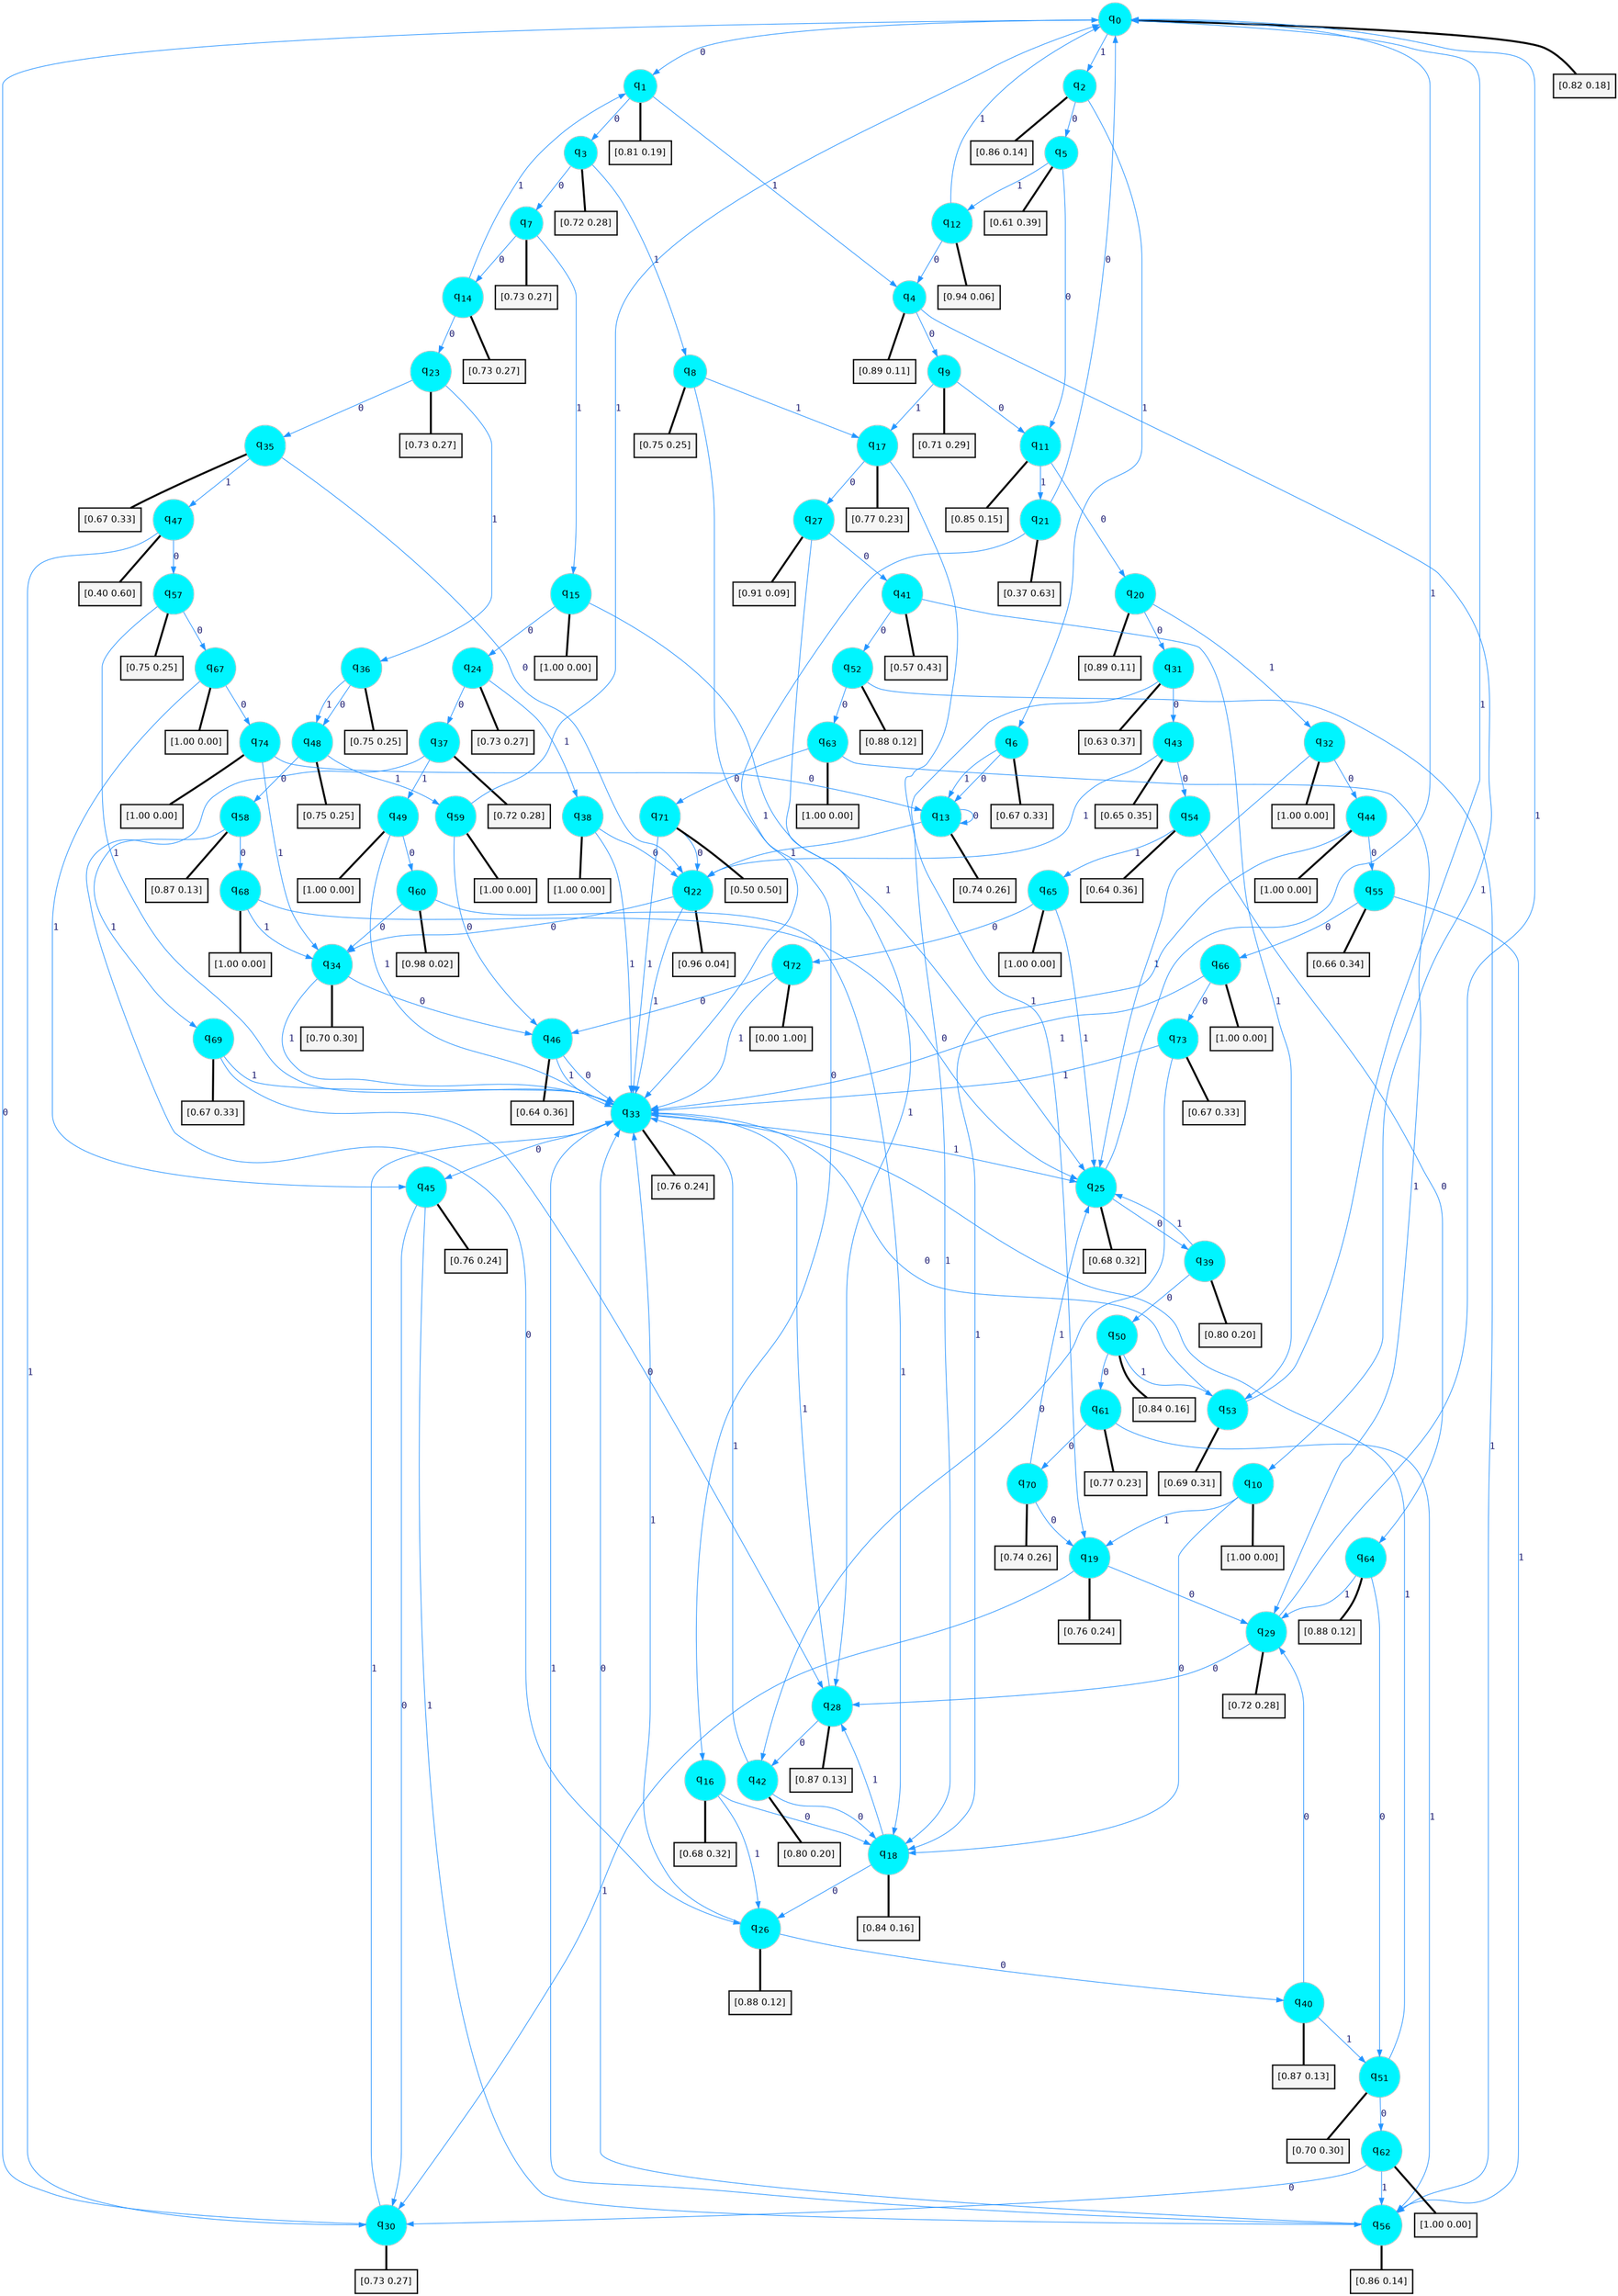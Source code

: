 digraph G {
graph [
bgcolor=transparent, dpi=300, rankdir=TD, size="40,25"];
node [
color=gray, fillcolor=turquoise1, fontcolor=black, fontname=Helvetica, fontsize=16, fontweight=bold, shape=circle, style=filled];
edge [
arrowsize=1, color=dodgerblue1, fontcolor=midnightblue, fontname=courier, fontweight=bold, penwidth=1, style=solid, weight=20];
0[label=<q<SUB>0</SUB>>];
1[label=<q<SUB>1</SUB>>];
2[label=<q<SUB>2</SUB>>];
3[label=<q<SUB>3</SUB>>];
4[label=<q<SUB>4</SUB>>];
5[label=<q<SUB>5</SUB>>];
6[label=<q<SUB>6</SUB>>];
7[label=<q<SUB>7</SUB>>];
8[label=<q<SUB>8</SUB>>];
9[label=<q<SUB>9</SUB>>];
10[label=<q<SUB>10</SUB>>];
11[label=<q<SUB>11</SUB>>];
12[label=<q<SUB>12</SUB>>];
13[label=<q<SUB>13</SUB>>];
14[label=<q<SUB>14</SUB>>];
15[label=<q<SUB>15</SUB>>];
16[label=<q<SUB>16</SUB>>];
17[label=<q<SUB>17</SUB>>];
18[label=<q<SUB>18</SUB>>];
19[label=<q<SUB>19</SUB>>];
20[label=<q<SUB>20</SUB>>];
21[label=<q<SUB>21</SUB>>];
22[label=<q<SUB>22</SUB>>];
23[label=<q<SUB>23</SUB>>];
24[label=<q<SUB>24</SUB>>];
25[label=<q<SUB>25</SUB>>];
26[label=<q<SUB>26</SUB>>];
27[label=<q<SUB>27</SUB>>];
28[label=<q<SUB>28</SUB>>];
29[label=<q<SUB>29</SUB>>];
30[label=<q<SUB>30</SUB>>];
31[label=<q<SUB>31</SUB>>];
32[label=<q<SUB>32</SUB>>];
33[label=<q<SUB>33</SUB>>];
34[label=<q<SUB>34</SUB>>];
35[label=<q<SUB>35</SUB>>];
36[label=<q<SUB>36</SUB>>];
37[label=<q<SUB>37</SUB>>];
38[label=<q<SUB>38</SUB>>];
39[label=<q<SUB>39</SUB>>];
40[label=<q<SUB>40</SUB>>];
41[label=<q<SUB>41</SUB>>];
42[label=<q<SUB>42</SUB>>];
43[label=<q<SUB>43</SUB>>];
44[label=<q<SUB>44</SUB>>];
45[label=<q<SUB>45</SUB>>];
46[label=<q<SUB>46</SUB>>];
47[label=<q<SUB>47</SUB>>];
48[label=<q<SUB>48</SUB>>];
49[label=<q<SUB>49</SUB>>];
50[label=<q<SUB>50</SUB>>];
51[label=<q<SUB>51</SUB>>];
52[label=<q<SUB>52</SUB>>];
53[label=<q<SUB>53</SUB>>];
54[label=<q<SUB>54</SUB>>];
55[label=<q<SUB>55</SUB>>];
56[label=<q<SUB>56</SUB>>];
57[label=<q<SUB>57</SUB>>];
58[label=<q<SUB>58</SUB>>];
59[label=<q<SUB>59</SUB>>];
60[label=<q<SUB>60</SUB>>];
61[label=<q<SUB>61</SUB>>];
62[label=<q<SUB>62</SUB>>];
63[label=<q<SUB>63</SUB>>];
64[label=<q<SUB>64</SUB>>];
65[label=<q<SUB>65</SUB>>];
66[label=<q<SUB>66</SUB>>];
67[label=<q<SUB>67</SUB>>];
68[label=<q<SUB>68</SUB>>];
69[label=<q<SUB>69</SUB>>];
70[label=<q<SUB>70</SUB>>];
71[label=<q<SUB>71</SUB>>];
72[label=<q<SUB>72</SUB>>];
73[label=<q<SUB>73</SUB>>];
74[label=<q<SUB>74</SUB>>];
75[label="[0.82 0.18]", shape=box,fontcolor=black, fontname=Helvetica, fontsize=14, penwidth=2, fillcolor=whitesmoke,color=black];
76[label="[0.81 0.19]", shape=box,fontcolor=black, fontname=Helvetica, fontsize=14, penwidth=2, fillcolor=whitesmoke,color=black];
77[label="[0.86 0.14]", shape=box,fontcolor=black, fontname=Helvetica, fontsize=14, penwidth=2, fillcolor=whitesmoke,color=black];
78[label="[0.72 0.28]", shape=box,fontcolor=black, fontname=Helvetica, fontsize=14, penwidth=2, fillcolor=whitesmoke,color=black];
79[label="[0.89 0.11]", shape=box,fontcolor=black, fontname=Helvetica, fontsize=14, penwidth=2, fillcolor=whitesmoke,color=black];
80[label="[0.61 0.39]", shape=box,fontcolor=black, fontname=Helvetica, fontsize=14, penwidth=2, fillcolor=whitesmoke,color=black];
81[label="[0.67 0.33]", shape=box,fontcolor=black, fontname=Helvetica, fontsize=14, penwidth=2, fillcolor=whitesmoke,color=black];
82[label="[0.73 0.27]", shape=box,fontcolor=black, fontname=Helvetica, fontsize=14, penwidth=2, fillcolor=whitesmoke,color=black];
83[label="[0.75 0.25]", shape=box,fontcolor=black, fontname=Helvetica, fontsize=14, penwidth=2, fillcolor=whitesmoke,color=black];
84[label="[0.71 0.29]", shape=box,fontcolor=black, fontname=Helvetica, fontsize=14, penwidth=2, fillcolor=whitesmoke,color=black];
85[label="[1.00 0.00]", shape=box,fontcolor=black, fontname=Helvetica, fontsize=14, penwidth=2, fillcolor=whitesmoke,color=black];
86[label="[0.85 0.15]", shape=box,fontcolor=black, fontname=Helvetica, fontsize=14, penwidth=2, fillcolor=whitesmoke,color=black];
87[label="[0.94 0.06]", shape=box,fontcolor=black, fontname=Helvetica, fontsize=14, penwidth=2, fillcolor=whitesmoke,color=black];
88[label="[0.74 0.26]", shape=box,fontcolor=black, fontname=Helvetica, fontsize=14, penwidth=2, fillcolor=whitesmoke,color=black];
89[label="[0.73 0.27]", shape=box,fontcolor=black, fontname=Helvetica, fontsize=14, penwidth=2, fillcolor=whitesmoke,color=black];
90[label="[1.00 0.00]", shape=box,fontcolor=black, fontname=Helvetica, fontsize=14, penwidth=2, fillcolor=whitesmoke,color=black];
91[label="[0.68 0.32]", shape=box,fontcolor=black, fontname=Helvetica, fontsize=14, penwidth=2, fillcolor=whitesmoke,color=black];
92[label="[0.77 0.23]", shape=box,fontcolor=black, fontname=Helvetica, fontsize=14, penwidth=2, fillcolor=whitesmoke,color=black];
93[label="[0.84 0.16]", shape=box,fontcolor=black, fontname=Helvetica, fontsize=14, penwidth=2, fillcolor=whitesmoke,color=black];
94[label="[0.76 0.24]", shape=box,fontcolor=black, fontname=Helvetica, fontsize=14, penwidth=2, fillcolor=whitesmoke,color=black];
95[label="[0.89 0.11]", shape=box,fontcolor=black, fontname=Helvetica, fontsize=14, penwidth=2, fillcolor=whitesmoke,color=black];
96[label="[0.37 0.63]", shape=box,fontcolor=black, fontname=Helvetica, fontsize=14, penwidth=2, fillcolor=whitesmoke,color=black];
97[label="[0.96 0.04]", shape=box,fontcolor=black, fontname=Helvetica, fontsize=14, penwidth=2, fillcolor=whitesmoke,color=black];
98[label="[0.73 0.27]", shape=box,fontcolor=black, fontname=Helvetica, fontsize=14, penwidth=2, fillcolor=whitesmoke,color=black];
99[label="[0.73 0.27]", shape=box,fontcolor=black, fontname=Helvetica, fontsize=14, penwidth=2, fillcolor=whitesmoke,color=black];
100[label="[0.68 0.32]", shape=box,fontcolor=black, fontname=Helvetica, fontsize=14, penwidth=2, fillcolor=whitesmoke,color=black];
101[label="[0.88 0.12]", shape=box,fontcolor=black, fontname=Helvetica, fontsize=14, penwidth=2, fillcolor=whitesmoke,color=black];
102[label="[0.91 0.09]", shape=box,fontcolor=black, fontname=Helvetica, fontsize=14, penwidth=2, fillcolor=whitesmoke,color=black];
103[label="[0.87 0.13]", shape=box,fontcolor=black, fontname=Helvetica, fontsize=14, penwidth=2, fillcolor=whitesmoke,color=black];
104[label="[0.72 0.28]", shape=box,fontcolor=black, fontname=Helvetica, fontsize=14, penwidth=2, fillcolor=whitesmoke,color=black];
105[label="[0.73 0.27]", shape=box,fontcolor=black, fontname=Helvetica, fontsize=14, penwidth=2, fillcolor=whitesmoke,color=black];
106[label="[0.63 0.37]", shape=box,fontcolor=black, fontname=Helvetica, fontsize=14, penwidth=2, fillcolor=whitesmoke,color=black];
107[label="[1.00 0.00]", shape=box,fontcolor=black, fontname=Helvetica, fontsize=14, penwidth=2, fillcolor=whitesmoke,color=black];
108[label="[0.76 0.24]", shape=box,fontcolor=black, fontname=Helvetica, fontsize=14, penwidth=2, fillcolor=whitesmoke,color=black];
109[label="[0.70 0.30]", shape=box,fontcolor=black, fontname=Helvetica, fontsize=14, penwidth=2, fillcolor=whitesmoke,color=black];
110[label="[0.67 0.33]", shape=box,fontcolor=black, fontname=Helvetica, fontsize=14, penwidth=2, fillcolor=whitesmoke,color=black];
111[label="[0.75 0.25]", shape=box,fontcolor=black, fontname=Helvetica, fontsize=14, penwidth=2, fillcolor=whitesmoke,color=black];
112[label="[0.72 0.28]", shape=box,fontcolor=black, fontname=Helvetica, fontsize=14, penwidth=2, fillcolor=whitesmoke,color=black];
113[label="[1.00 0.00]", shape=box,fontcolor=black, fontname=Helvetica, fontsize=14, penwidth=2, fillcolor=whitesmoke,color=black];
114[label="[0.80 0.20]", shape=box,fontcolor=black, fontname=Helvetica, fontsize=14, penwidth=2, fillcolor=whitesmoke,color=black];
115[label="[0.87 0.13]", shape=box,fontcolor=black, fontname=Helvetica, fontsize=14, penwidth=2, fillcolor=whitesmoke,color=black];
116[label="[0.57 0.43]", shape=box,fontcolor=black, fontname=Helvetica, fontsize=14, penwidth=2, fillcolor=whitesmoke,color=black];
117[label="[0.80 0.20]", shape=box,fontcolor=black, fontname=Helvetica, fontsize=14, penwidth=2, fillcolor=whitesmoke,color=black];
118[label="[0.65 0.35]", shape=box,fontcolor=black, fontname=Helvetica, fontsize=14, penwidth=2, fillcolor=whitesmoke,color=black];
119[label="[1.00 0.00]", shape=box,fontcolor=black, fontname=Helvetica, fontsize=14, penwidth=2, fillcolor=whitesmoke,color=black];
120[label="[0.76 0.24]", shape=box,fontcolor=black, fontname=Helvetica, fontsize=14, penwidth=2, fillcolor=whitesmoke,color=black];
121[label="[0.64 0.36]", shape=box,fontcolor=black, fontname=Helvetica, fontsize=14, penwidth=2, fillcolor=whitesmoke,color=black];
122[label="[0.40 0.60]", shape=box,fontcolor=black, fontname=Helvetica, fontsize=14, penwidth=2, fillcolor=whitesmoke,color=black];
123[label="[0.75 0.25]", shape=box,fontcolor=black, fontname=Helvetica, fontsize=14, penwidth=2, fillcolor=whitesmoke,color=black];
124[label="[1.00 0.00]", shape=box,fontcolor=black, fontname=Helvetica, fontsize=14, penwidth=2, fillcolor=whitesmoke,color=black];
125[label="[0.84 0.16]", shape=box,fontcolor=black, fontname=Helvetica, fontsize=14, penwidth=2, fillcolor=whitesmoke,color=black];
126[label="[0.70 0.30]", shape=box,fontcolor=black, fontname=Helvetica, fontsize=14, penwidth=2, fillcolor=whitesmoke,color=black];
127[label="[0.88 0.12]", shape=box,fontcolor=black, fontname=Helvetica, fontsize=14, penwidth=2, fillcolor=whitesmoke,color=black];
128[label="[0.69 0.31]", shape=box,fontcolor=black, fontname=Helvetica, fontsize=14, penwidth=2, fillcolor=whitesmoke,color=black];
129[label="[0.64 0.36]", shape=box,fontcolor=black, fontname=Helvetica, fontsize=14, penwidth=2, fillcolor=whitesmoke,color=black];
130[label="[0.66 0.34]", shape=box,fontcolor=black, fontname=Helvetica, fontsize=14, penwidth=2, fillcolor=whitesmoke,color=black];
131[label="[0.86 0.14]", shape=box,fontcolor=black, fontname=Helvetica, fontsize=14, penwidth=2, fillcolor=whitesmoke,color=black];
132[label="[0.75 0.25]", shape=box,fontcolor=black, fontname=Helvetica, fontsize=14, penwidth=2, fillcolor=whitesmoke,color=black];
133[label="[0.87 0.13]", shape=box,fontcolor=black, fontname=Helvetica, fontsize=14, penwidth=2, fillcolor=whitesmoke,color=black];
134[label="[1.00 0.00]", shape=box,fontcolor=black, fontname=Helvetica, fontsize=14, penwidth=2, fillcolor=whitesmoke,color=black];
135[label="[0.98 0.02]", shape=box,fontcolor=black, fontname=Helvetica, fontsize=14, penwidth=2, fillcolor=whitesmoke,color=black];
136[label="[0.77 0.23]", shape=box,fontcolor=black, fontname=Helvetica, fontsize=14, penwidth=2, fillcolor=whitesmoke,color=black];
137[label="[1.00 0.00]", shape=box,fontcolor=black, fontname=Helvetica, fontsize=14, penwidth=2, fillcolor=whitesmoke,color=black];
138[label="[1.00 0.00]", shape=box,fontcolor=black, fontname=Helvetica, fontsize=14, penwidth=2, fillcolor=whitesmoke,color=black];
139[label="[0.88 0.12]", shape=box,fontcolor=black, fontname=Helvetica, fontsize=14, penwidth=2, fillcolor=whitesmoke,color=black];
140[label="[1.00 0.00]", shape=box,fontcolor=black, fontname=Helvetica, fontsize=14, penwidth=2, fillcolor=whitesmoke,color=black];
141[label="[1.00 0.00]", shape=box,fontcolor=black, fontname=Helvetica, fontsize=14, penwidth=2, fillcolor=whitesmoke,color=black];
142[label="[1.00 0.00]", shape=box,fontcolor=black, fontname=Helvetica, fontsize=14, penwidth=2, fillcolor=whitesmoke,color=black];
143[label="[1.00 0.00]", shape=box,fontcolor=black, fontname=Helvetica, fontsize=14, penwidth=2, fillcolor=whitesmoke,color=black];
144[label="[0.67 0.33]", shape=box,fontcolor=black, fontname=Helvetica, fontsize=14, penwidth=2, fillcolor=whitesmoke,color=black];
145[label="[0.74 0.26]", shape=box,fontcolor=black, fontname=Helvetica, fontsize=14, penwidth=2, fillcolor=whitesmoke,color=black];
146[label="[0.50 0.50]", shape=box,fontcolor=black, fontname=Helvetica, fontsize=14, penwidth=2, fillcolor=whitesmoke,color=black];
147[label="[0.00 1.00]", shape=box,fontcolor=black, fontname=Helvetica, fontsize=14, penwidth=2, fillcolor=whitesmoke,color=black];
148[label="[0.67 0.33]", shape=box,fontcolor=black, fontname=Helvetica, fontsize=14, penwidth=2, fillcolor=whitesmoke,color=black];
149[label="[1.00 0.00]", shape=box,fontcolor=black, fontname=Helvetica, fontsize=14, penwidth=2, fillcolor=whitesmoke,color=black];
0->1 [label=0];
0->2 [label=1];
0->75 [arrowhead=none, penwidth=3,color=black];
1->3 [label=0];
1->4 [label=1];
1->76 [arrowhead=none, penwidth=3,color=black];
2->5 [label=0];
2->6 [label=1];
2->77 [arrowhead=none, penwidth=3,color=black];
3->7 [label=0];
3->8 [label=1];
3->78 [arrowhead=none, penwidth=3,color=black];
4->9 [label=0];
4->10 [label=1];
4->79 [arrowhead=none, penwidth=3,color=black];
5->11 [label=0];
5->12 [label=1];
5->80 [arrowhead=none, penwidth=3,color=black];
6->13 [label=0];
6->13 [label=1];
6->81 [arrowhead=none, penwidth=3,color=black];
7->14 [label=0];
7->15 [label=1];
7->82 [arrowhead=none, penwidth=3,color=black];
8->16 [label=0];
8->17 [label=1];
8->83 [arrowhead=none, penwidth=3,color=black];
9->11 [label=0];
9->17 [label=1];
9->84 [arrowhead=none, penwidth=3,color=black];
10->18 [label=0];
10->19 [label=1];
10->85 [arrowhead=none, penwidth=3,color=black];
11->20 [label=0];
11->21 [label=1];
11->86 [arrowhead=none, penwidth=3,color=black];
12->4 [label=0];
12->0 [label=1];
12->87 [arrowhead=none, penwidth=3,color=black];
13->13 [label=0];
13->22 [label=1];
13->88 [arrowhead=none, penwidth=3,color=black];
14->23 [label=0];
14->1 [label=1];
14->89 [arrowhead=none, penwidth=3,color=black];
15->24 [label=0];
15->25 [label=1];
15->90 [arrowhead=none, penwidth=3,color=black];
16->18 [label=0];
16->26 [label=1];
16->91 [arrowhead=none, penwidth=3,color=black];
17->27 [label=0];
17->19 [label=1];
17->92 [arrowhead=none, penwidth=3,color=black];
18->26 [label=0];
18->28 [label=1];
18->93 [arrowhead=none, penwidth=3,color=black];
19->29 [label=0];
19->30 [label=1];
19->94 [arrowhead=none, penwidth=3,color=black];
20->31 [label=0];
20->32 [label=1];
20->95 [arrowhead=none, penwidth=3,color=black];
21->0 [label=0];
21->33 [label=1];
21->96 [arrowhead=none, penwidth=3,color=black];
22->34 [label=0];
22->33 [label=1];
22->97 [arrowhead=none, penwidth=3,color=black];
23->35 [label=0];
23->36 [label=1];
23->98 [arrowhead=none, penwidth=3,color=black];
24->37 [label=0];
24->38 [label=1];
24->99 [arrowhead=none, penwidth=3,color=black];
25->39 [label=0];
25->0 [label=1];
25->100 [arrowhead=none, penwidth=3,color=black];
26->40 [label=0];
26->33 [label=1];
26->101 [arrowhead=none, penwidth=3,color=black];
27->41 [label=0];
27->28 [label=1];
27->102 [arrowhead=none, penwidth=3,color=black];
28->42 [label=0];
28->33 [label=1];
28->103 [arrowhead=none, penwidth=3,color=black];
29->28 [label=0];
29->0 [label=1];
29->104 [arrowhead=none, penwidth=3,color=black];
30->0 [label=0];
30->33 [label=1];
30->105 [arrowhead=none, penwidth=3,color=black];
31->43 [label=0];
31->18 [label=1];
31->106 [arrowhead=none, penwidth=3,color=black];
32->44 [label=0];
32->25 [label=1];
32->107 [arrowhead=none, penwidth=3,color=black];
33->45 [label=0];
33->25 [label=1];
33->108 [arrowhead=none, penwidth=3,color=black];
34->46 [label=0];
34->33 [label=1];
34->109 [arrowhead=none, penwidth=3,color=black];
35->22 [label=0];
35->47 [label=1];
35->110 [arrowhead=none, penwidth=3,color=black];
36->48 [label=0];
36->48 [label=1];
36->111 [arrowhead=none, penwidth=3,color=black];
37->26 [label=0];
37->49 [label=1];
37->112 [arrowhead=none, penwidth=3,color=black];
38->22 [label=0];
38->33 [label=1];
38->113 [arrowhead=none, penwidth=3,color=black];
39->50 [label=0];
39->25 [label=1];
39->114 [arrowhead=none, penwidth=3,color=black];
40->29 [label=0];
40->51 [label=1];
40->115 [arrowhead=none, penwidth=3,color=black];
41->52 [label=0];
41->53 [label=1];
41->116 [arrowhead=none, penwidth=3,color=black];
42->18 [label=0];
42->33 [label=1];
42->117 [arrowhead=none, penwidth=3,color=black];
43->54 [label=0];
43->22 [label=1];
43->118 [arrowhead=none, penwidth=3,color=black];
44->55 [label=0];
44->18 [label=1];
44->119 [arrowhead=none, penwidth=3,color=black];
45->30 [label=0];
45->56 [label=1];
45->120 [arrowhead=none, penwidth=3,color=black];
46->33 [label=0];
46->33 [label=1];
46->121 [arrowhead=none, penwidth=3,color=black];
47->57 [label=0];
47->30 [label=1];
47->122 [arrowhead=none, penwidth=3,color=black];
48->58 [label=0];
48->59 [label=1];
48->123 [arrowhead=none, penwidth=3,color=black];
49->60 [label=0];
49->33 [label=1];
49->124 [arrowhead=none, penwidth=3,color=black];
50->61 [label=0];
50->53 [label=1];
50->125 [arrowhead=none, penwidth=3,color=black];
51->62 [label=0];
51->33 [label=1];
51->126 [arrowhead=none, penwidth=3,color=black];
52->63 [label=0];
52->56 [label=1];
52->127 [arrowhead=none, penwidth=3,color=black];
53->33 [label=0];
53->0 [label=1];
53->128 [arrowhead=none, penwidth=3,color=black];
54->64 [label=0];
54->65 [label=1];
54->129 [arrowhead=none, penwidth=3,color=black];
55->66 [label=0];
55->56 [label=1];
55->130 [arrowhead=none, penwidth=3,color=black];
56->33 [label=0];
56->33 [label=1];
56->131 [arrowhead=none, penwidth=3,color=black];
57->67 [label=0];
57->33 [label=1];
57->132 [arrowhead=none, penwidth=3,color=black];
58->68 [label=0];
58->69 [label=1];
58->133 [arrowhead=none, penwidth=3,color=black];
59->46 [label=0];
59->0 [label=1];
59->134 [arrowhead=none, penwidth=3,color=black];
60->34 [label=0];
60->18 [label=1];
60->135 [arrowhead=none, penwidth=3,color=black];
61->70 [label=0];
61->56 [label=1];
61->136 [arrowhead=none, penwidth=3,color=black];
62->30 [label=0];
62->56 [label=1];
62->137 [arrowhead=none, penwidth=3,color=black];
63->71 [label=0];
63->29 [label=1];
63->138 [arrowhead=none, penwidth=3,color=black];
64->51 [label=0];
64->29 [label=1];
64->139 [arrowhead=none, penwidth=3,color=black];
65->72 [label=0];
65->25 [label=1];
65->140 [arrowhead=none, penwidth=3,color=black];
66->73 [label=0];
66->33 [label=1];
66->141 [arrowhead=none, penwidth=3,color=black];
67->74 [label=0];
67->45 [label=1];
67->142 [arrowhead=none, penwidth=3,color=black];
68->25 [label=0];
68->34 [label=1];
68->143 [arrowhead=none, penwidth=3,color=black];
69->28 [label=0];
69->33 [label=1];
69->144 [arrowhead=none, penwidth=3,color=black];
70->19 [label=0];
70->25 [label=1];
70->145 [arrowhead=none, penwidth=3,color=black];
71->22 [label=0];
71->33 [label=1];
71->146 [arrowhead=none, penwidth=3,color=black];
72->46 [label=0];
72->33 [label=1];
72->147 [arrowhead=none, penwidth=3,color=black];
73->42 [label=0];
73->33 [label=1];
73->148 [arrowhead=none, penwidth=3,color=black];
74->13 [label=0];
74->34 [label=1];
74->149 [arrowhead=none, penwidth=3,color=black];
}
